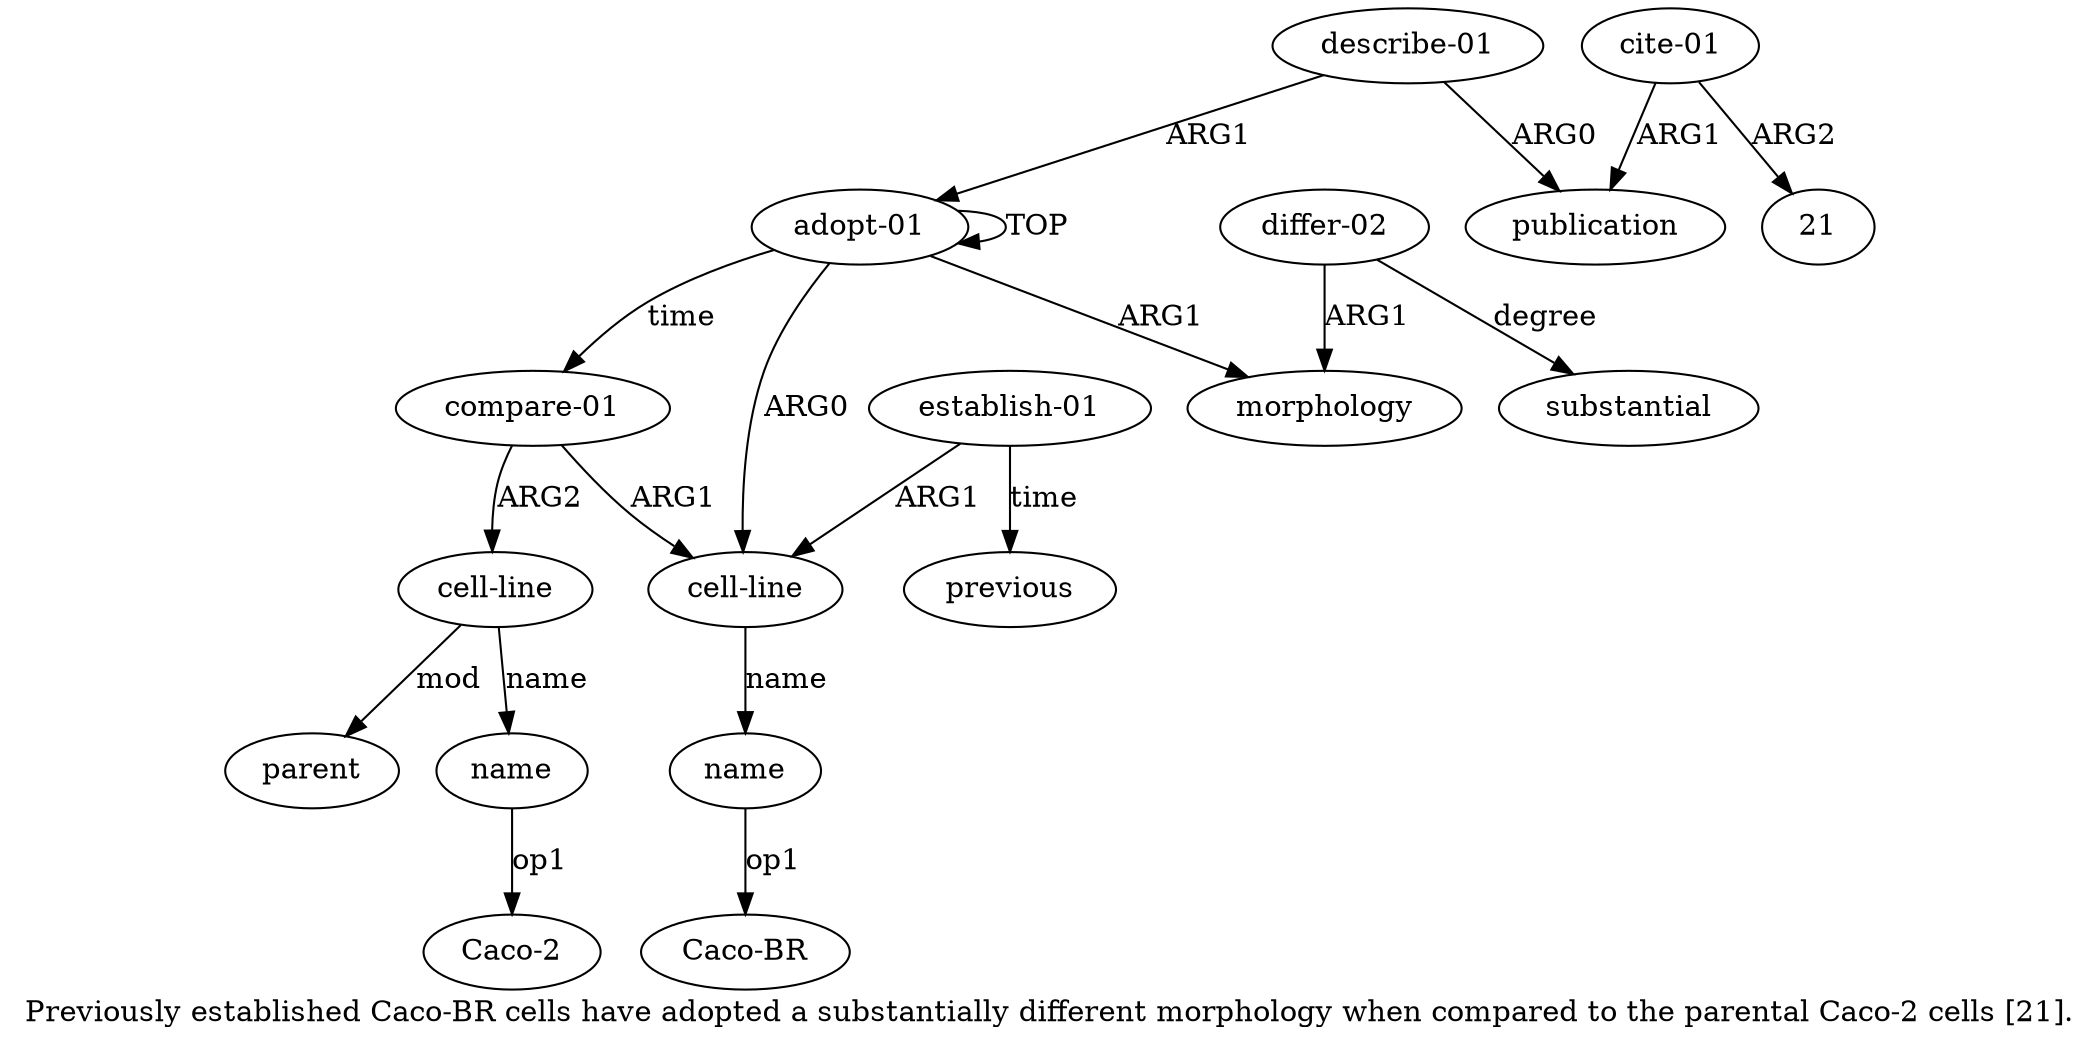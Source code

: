 digraph  {
	graph [label="Previously established Caco-BR cells have adopted a substantially different morphology when compared to the parental Caco-2 cells [\
21]."];
	node [label="\N"];
	a14	 [color=black,
		gold_ind=14,
		gold_label=parent,
		label=parent,
		test_ind=14,
		test_label=parent];
	a11	 [color=black,
		gold_ind=11,
		gold_label="compare-01",
		label="compare-01",
		test_ind=11,
		test_label="compare-01"];
	a12	 [color=black,
		gold_ind=12,
		gold_label="cell-line",
		label="cell-line",
		test_ind=12,
		test_label="cell-line"];
	a11 -> a12 [key=0,
	color=black,
	gold_label=ARG2,
	label=ARG2,
	test_label=ARG2];
a1 [color=black,
	gold_ind=1,
	gold_label="cell-line",
	label="cell-line",
	test_ind=1,
	test_label="cell-line"];
a11 -> a1 [key=0,
color=black,
gold_label=ARG1,
label=ARG1,
test_label=ARG1];
a10 [color=black,
gold_ind=10,
gold_label="cite-01",
label="cite-01",
test_ind=10,
test_label="cite-01"];
a9 [color=black,
gold_ind=9,
gold_label=publication,
label=publication,
test_ind=9,
test_label=publication];
a10 -> a9 [key=0,
color=black,
gold_label=ARG1,
label=ARG1,
test_label=ARG1];
"a10 21" [color=black,
gold_ind=-1,
gold_label=21,
label=21,
test_ind=-1,
test_label=21];
a10 -> "a10 21" [key=0,
color=black,
gold_label=ARG2,
label=ARG2,
test_label=ARG2];
a13 [color=black,
gold_ind=13,
gold_label=name,
label=name,
test_ind=13,
test_label=name];
"a13 Caco-2" [color=black,
gold_ind=-1,
gold_label="Caco-2",
label="Caco-2",
test_ind=-1,
test_label="Caco-2"];
a13 -> "a13 Caco-2" [key=0,
color=black,
gold_label=op1,
label=op1,
test_label=op1];
a12 -> a14 [key=0,
color=black,
gold_label=mod,
label=mod,
test_label=mod];
a12 -> a13 [key=0,
color=black,
gold_label=name,
label=name,
test_label=name];
"a2 Caco-BR" [color=black,
gold_ind=-1,
gold_label="Caco-BR",
label="Caco-BR",
test_ind=-1,
test_label="Caco-BR"];
a2 [color=black,
gold_ind=2,
gold_label=name,
label=name,
test_ind=2,
test_label=name];
a1 -> a2 [key=0,
color=black,
gold_label=name,
label=name,
test_label=name];
a0 [color=black,
gold_ind=0,
gold_label="adopt-01",
label="adopt-01",
test_ind=0,
test_label="adopt-01"];
a0 -> a11 [key=0,
color=black,
gold_label=time,
label=time,
test_label=time];
a0 -> a1 [key=0,
color=black,
gold_label=ARG0,
label=ARG0,
test_label=ARG0];
a0 -> a0 [key=0,
color=black,
gold_label=TOP,
label=TOP,
test_label=TOP];
a5 [color=black,
gold_ind=5,
gold_label=morphology,
label=morphology,
test_ind=5,
test_label=morphology];
a0 -> a5 [key=0,
color=black,
gold_label=ARG1,
label=ARG1,
test_label=ARG1];
a3 [color=black,
gold_ind=3,
gold_label="establish-01",
label="establish-01",
test_ind=3,
test_label="establish-01"];
a3 -> a1 [key=0,
color=black,
gold_label=ARG1,
label=ARG1,
test_label=ARG1];
a4 [color=black,
gold_ind=4,
gold_label=previous,
label=previous,
test_ind=4,
test_label=previous];
a3 -> a4 [key=0,
color=black,
gold_label=time,
label=time,
test_label=time];
a2 -> "a2 Caco-BR" [key=0,
color=black,
gold_label=op1,
label=op1,
test_label=op1];
a7 [color=black,
gold_ind=7,
gold_label=substantial,
label=substantial,
test_ind=7,
test_label=substantial];
a6 [color=black,
gold_ind=6,
gold_label="differ-02",
label="differ-02",
test_ind=6,
test_label="differ-02"];
a6 -> a5 [key=0,
color=black,
gold_label=ARG1,
label=ARG1,
test_label=ARG1];
a6 -> a7 [key=0,
color=black,
gold_label=degree,
label=degree,
test_label=degree];
a8 [color=black,
gold_ind=8,
gold_label="describe-01",
label="describe-01",
test_ind=8,
test_label="describe-01"];
a8 -> a0 [key=0,
color=black,
gold_label=ARG1,
label=ARG1,
test_label=ARG1];
a8 -> a9 [key=0,
color=black,
gold_label=ARG0,
label=ARG0,
test_label=ARG0];
}
